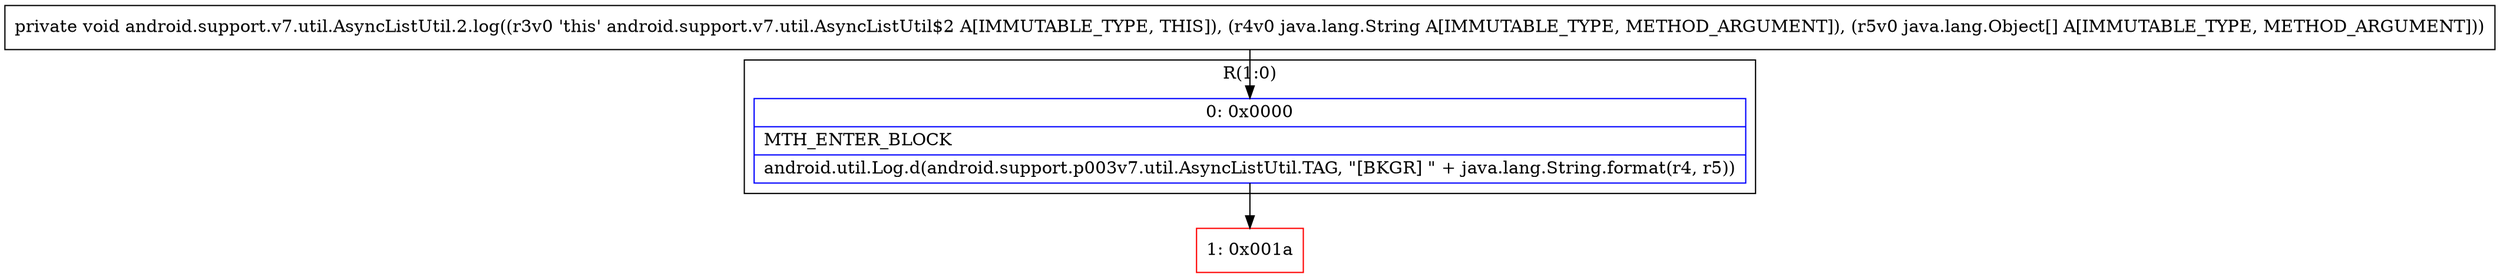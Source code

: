 digraph "CFG forandroid.support.v7.util.AsyncListUtil.2.log(Ljava\/lang\/String;[Ljava\/lang\/Object;)V" {
subgraph cluster_Region_1946106855 {
label = "R(1:0)";
node [shape=record,color=blue];
Node_0 [shape=record,label="{0\:\ 0x0000|MTH_ENTER_BLOCK\l|android.util.Log.d(android.support.p003v7.util.AsyncListUtil.TAG, \"[BKGR] \" + java.lang.String.format(r4, r5))\l}"];
}
Node_1 [shape=record,color=red,label="{1\:\ 0x001a}"];
MethodNode[shape=record,label="{private void android.support.v7.util.AsyncListUtil.2.log((r3v0 'this' android.support.v7.util.AsyncListUtil$2 A[IMMUTABLE_TYPE, THIS]), (r4v0 java.lang.String A[IMMUTABLE_TYPE, METHOD_ARGUMENT]), (r5v0 java.lang.Object[] A[IMMUTABLE_TYPE, METHOD_ARGUMENT])) }"];
MethodNode -> Node_0;
Node_0 -> Node_1;
}

